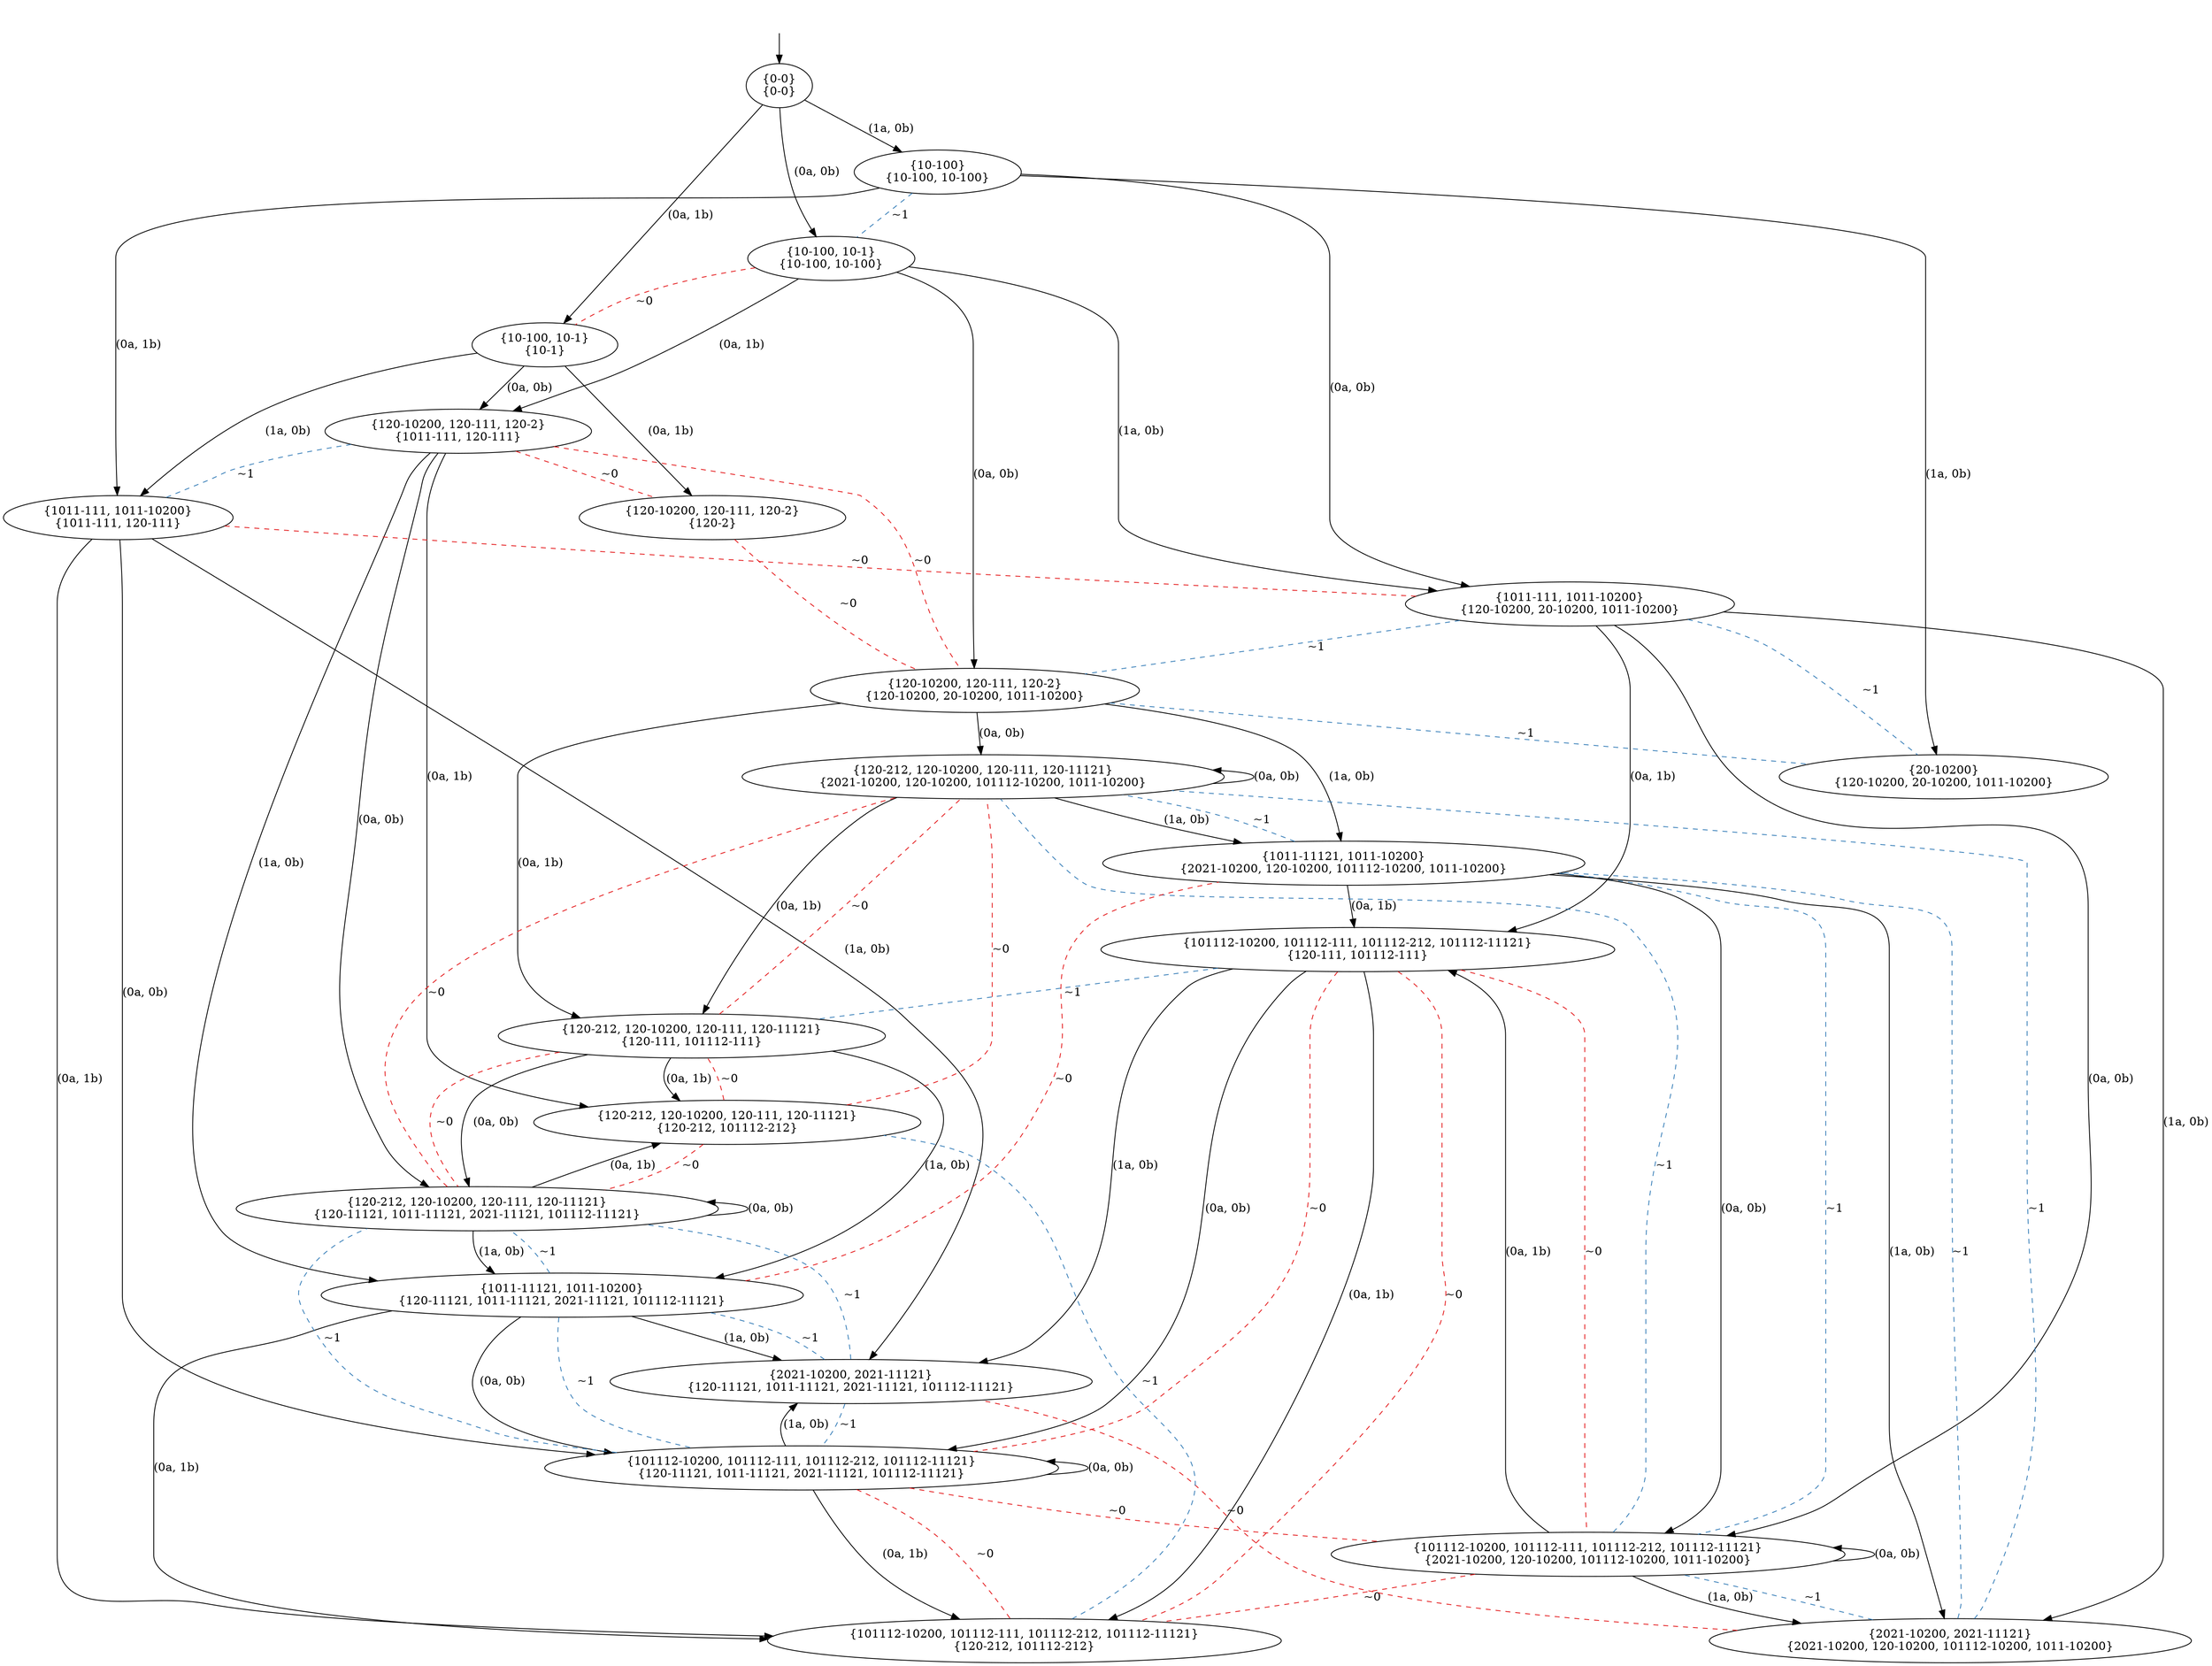 digraph  {
concentrate=False;
nodesep=0.5;
ranksep=0.5;
splines=True;
4643922832 [label="{0-0}\n{0-0}"];
4643922608 [label="{10-100, 10-1}\n{10-100, 10-100}"];
4643923224 [label="{10-100}\n{10-100, 10-100}"];
4643923168 [label="{10-100, 10-1}\n{10-1}"];
4643922496 [label="{120-10200, 120-111, 120-2}\n{120-10200, 20-10200, 1011-10200}"];
4643923896 [label="{1011-111, 1011-10200}\n{120-10200, 20-10200, 1011-10200}"];
4643922048 [label="{120-10200, 120-111, 120-2}\n{1011-111, 120-111}"];
4643923056 [label="{20-10200}\n{120-10200, 20-10200, 1011-10200}"];
4643934392 [label="{1011-111, 1011-10200}\n{1011-111, 120-111}"];
4644199224 [label="{120-10200, 120-111, 120-2}\n{120-2}"];
4644198384 [label="{120-212, 120-10200, 120-111, 120-11121}\n{2021-10200, 120-10200, 101112-10200, 1011-10200}"];
4644198608 [label="{1011-11121, 1011-10200}\n{2021-10200, 120-10200, 101112-10200, 1011-10200}"];
4644198720 [label="{120-212, 120-10200, 120-111, 120-11121}\n{120-111, 101112-111}"];
4644198888 [label="{101112-10200, 101112-111, 101112-212, 101112-11121}\n{2021-10200, 120-10200, 101112-10200, 1011-10200}"];
4644199112 [label="{2021-10200, 2021-11121}\n{2021-10200, 120-10200, 101112-10200, 1011-10200}"];
4644198272 [label="{101112-10200, 101112-111, 101112-212, 101112-11121}\n{120-111, 101112-111}"];
4644198496 [label="{120-212, 120-10200, 120-111, 120-11121}\n{120-11121, 1011-11121, 2021-11121, 101112-11121}"];
4644118088 [label="{1011-11121, 1011-10200}\n{120-11121, 1011-11121, 2021-11121, 101112-11121}"];
4644116856 [label="{120-212, 120-10200, 120-111, 120-11121}\n{120-212, 101112-212}"];
4644229192 [label="{101112-10200, 101112-111, 101112-212, 101112-11121}\n{120-11121, 1011-11121, 2021-11121, 101112-11121}"];
4644356560 [label="{2021-10200, 2021-11121}\n{120-11121, 1011-11121, 2021-11121, 101112-11121}"];
4644356672 [label="{101112-10200, 101112-111, 101112-212, 101112-11121}\n{120-212, 101112-212}"];
hidden [label="", shape=none];
4643922832 -> 4643922608  [action="('0a', '0b')", key="('0a', '0b')", label="(0a, 0b)"];
4643922832 -> 4643923224  [action="('1a', '0b')", key="('1a', '0b')", label="(1a, 0b)"];
4643922832 -> 4643923168  [action="('0a', '1b')", key="('0a', '1b')", label="(0a, 1b)"];
4643922608 -> 4643922496  [action="('0a', '0b')", key="('0a', '0b')", label="(0a, 0b)"];
4643922608 -> 4643923896  [action="('1a', '0b')", key="('1a', '0b')", label="(1a, 0b)"];
4643922608 -> 4643922048  [action="('0a', '1b')", key="('0a', '1b')", label="(0a, 1b)"];
4643922608 -> 4643923168  [arrowhead=none, color=1, colorscheme=set19, constraint=True, key=0, label="~0", style=dashed];
4643923224 -> 4643923896  [action="('0a', '0b')", key="('0a', '0b')", label="(0a, 0b)"];
4643923224 -> 4643923056  [action="('1a', '0b')", key="('1a', '0b')", label="(1a, 0b)"];
4643923224 -> 4643934392  [action="('0a', '1b')", key="('0a', '1b')", label="(0a, 1b)"];
4643923224 -> 4643922608  [arrowhead=none, color=2, colorscheme=set19, constraint=True, key=0, label="~1", style=dashed];
4643923168 -> 4643922048  [action="('0a', '0b')", key="('0a', '0b')", label="(0a, 0b)"];
4643923168 -> 4643934392  [action="('1a', '0b')", key="('1a', '0b')", label="(1a, 0b)"];
4643923168 -> 4644199224  [action="('0a', '1b')", key="('0a', '1b')", label="(0a, 1b)"];
4643922496 -> 4644198384  [action="('0a', '0b')", key="('0a', '0b')", label="(0a, 0b)"];
4643922496 -> 4644198608  [action="('1a', '0b')", key="('1a', '0b')", label="(1a, 0b)"];
4643922496 -> 4644198720  [action="('0a', '1b')", key="('0a', '1b')", label="(0a, 1b)"];
4643922496 -> 4643923056  [arrowhead=none, color=2, colorscheme=set19, constraint=True, key=0, label="~1", style=dashed];
4643923896 -> 4644198888  [action="('0a', '0b')", key="('0a', '0b')", label="(0a, 0b)"];
4643923896 -> 4644199112  [action="('1a', '0b')", key="('1a', '0b')", label="(1a, 0b)"];
4643923896 -> 4644198272  [action="('0a', '1b')", key="('0a', '1b')", label="(0a, 1b)"];
4643923896 -> 4643922496  [arrowhead=none, color=2, colorscheme=set19, constraint=True, key=0, label="~1", style=dashed];
4643923896 -> 4643923056  [arrowhead=none, color=2, colorscheme=set19, constraint=True, key=0, label="~1", style=dashed];
4643922048 -> 4644198496  [action="('0a', '0b')", key="('0a', '0b')", label="(0a, 0b)"];
4643922048 -> 4644118088  [action="('1a', '0b')", key="('1a', '0b')", label="(1a, 0b)"];
4643922048 -> 4644116856  [action="('0a', '1b')", key="('0a', '1b')", label="(0a, 1b)"];
4643922048 -> 4644199224  [arrowhead=none, color=1, colorscheme=set19, constraint=True, key=0, label="~0", style=dashed];
4643922048 -> 4643922496  [arrowhead=none, color=1, colorscheme=set19, constraint=True, key=0, label="~0", style=dashed];
4643922048 -> 4643934392  [arrowhead=none, color=2, colorscheme=set19, constraint=True, key=0, label="~1", style=dashed];
4643934392 -> 4644229192  [action="('0a', '0b')", key="('0a', '0b')", label="(0a, 0b)"];
4643934392 -> 4644356560  [action="('1a', '0b')", key="('1a', '0b')", label="(1a, 0b)"];
4643934392 -> 4644356672  [action="('0a', '1b')", key="('0a', '1b')", label="(0a, 1b)"];
4643934392 -> 4643923896  [arrowhead=none, color=1, colorscheme=set19, constraint=True, key=0, label="~0", style=dashed];
4644199224 -> 4643922496  [arrowhead=none, color=1, colorscheme=set19, constraint=True, key=0, label="~0", style=dashed];
4644198384 -> 4644198384  [action="('0a', '0b')", dir=back, key="('0a', '0b')", label="(0a, 0b)"];
4644198384 -> 4644198608  [action="('1a', '0b')", key="('1a', '0b')", label="(1a, 0b)"];
4644198384 -> 4644198720  [action="('0a', '1b')", key="('0a', '1b')", label="(0a, 1b)"];
4644198608 -> 4644198888  [action="('0a', '0b')", key="('0a', '0b')", label="(0a, 0b)"];
4644198608 -> 4644198888  [arrowhead=none, color=2, colorscheme=set19, constraint=True, key=1, label="~1", style=dashed];
4644198608 -> 4644199112  [action="('1a', '0b')", key="('1a', '0b')", label="(1a, 0b)"];
4644198608 -> 4644198272  [action="('0a', '1b')", key="('0a', '1b')", label="(0a, 1b)"];
4644198608 -> 4644198384  [arrowhead=none, color=2, colorscheme=set19, constraint=True, key=0, label="~1", style=dashed];
4644198720 -> 4644198496  [action="('0a', '0b')", key="('0a', '0b')", label="(0a, 0b)"];
4644198720 -> 4644198496  [arrowhead=none, color=1, colorscheme=set19, constraint=True, key=1, label="~0", style=dashed];
4644198720 -> 4644118088  [action="('1a', '0b')", key="('1a', '0b')", label="(1a, 0b)"];
4644198720 -> 4644116856  [action="('0a', '1b')", key="('0a', '1b')", label="(0a, 1b)"];
4644198720 -> 4644198384  [arrowhead=none, color=1, colorscheme=set19, constraint=True, key=0, label="~0", style=dashed];
4644198888 -> 4644198888  [action="('0a', '0b')", dir=back, key="('0a', '0b')", label="(0a, 0b)"];
4644198888 -> 4644199112  [action="('1a', '0b')", key="('1a', '0b')", label="(1a, 0b)"];
4644198888 -> 4644198272  [action="('0a', '1b')", key="('0a', '1b')", label="(0a, 1b)"];
4644198888 -> 4644356672  [arrowhead=none, color=1, colorscheme=set19, constraint=True, key=0, label="~0", style=dashed];
4644198888 -> 4644198384  [arrowhead=none, color=2, colorscheme=set19, constraint=True, key=0, label="~1", style=dashed];
4644199112 -> 4644356560  [arrowhead=none, color=1, colorscheme=set19, constraint=True, key=0, label="~0", style=dashed];
4644199112 -> 4644198608  [arrowhead=none, color=2, colorscheme=set19, constraint=True, key=0, label="~1", style=dashed];
4644199112 -> 4644198888  [arrowhead=none, color=2, colorscheme=set19, constraint=True, key=0, label="~1", style=dashed];
4644199112 -> 4644198384  [arrowhead=none, color=2, colorscheme=set19, constraint=True, key=0, label="~1", style=dashed];
4644198272 -> 4644229192  [action="('0a', '0b')", key="('0a', '0b')", label="(0a, 0b)"];
4644198272 -> 4644229192  [arrowhead=none, color=1, colorscheme=set19, constraint=True, key=1, label="~0", style=dashed];
4644198272 -> 4644356560  [action="('1a', '0b')", key="('1a', '0b')", label="(1a, 0b)"];
4644198272 -> 4644356672  [action="('0a', '1b')", key="('0a', '1b')", label="(0a, 1b)"];
4644198272 -> 4644356672  [arrowhead=none, color=1, colorscheme=set19, constraint=True, key=1, label="~0", style=dashed];
4644198272 -> 4644198888  [arrowhead=none, color=1, colorscheme=set19, constraint=True, key=0, label="~0", style=dashed];
4644198272 -> 4644198720  [arrowhead=none, color=2, colorscheme=set19, constraint=True, key=0, label="~1", style=dashed];
4644198496 -> 4644198496  [action="('0a', '0b')", dir=back, key="('0a', '0b')", label="(0a, 0b)"];
4644198496 -> 4644118088  [action="('1a', '0b')", key="('1a', '0b')", label="(1a, 0b)"];
4644198496 -> 4644116856  [action="('0a', '1b')", key="('0a', '1b')", label="(0a, 1b)"];
4644198496 -> 4644198384  [arrowhead=none, color=1, colorscheme=set19, constraint=True, key=0, label="~0", style=dashed];
4644118088 -> 4644229192  [action="('0a', '0b')", key="('0a', '0b')", label="(0a, 0b)"];
4644118088 -> 4644229192  [arrowhead=none, color=2, colorscheme=set19, constraint=True, key=1, label="~1", style=dashed];
4644118088 -> 4644356560  [action="('1a', '0b')", key="('1a', '0b')", label="(1a, 0b)"];
4644118088 -> 4644356672  [action="('0a', '1b')", key="('0a', '1b')", label="(0a, 1b)"];
4644118088 -> 4644198608  [arrowhead=none, color=1, colorscheme=set19, constraint=True, key=0, label="~0", style=dashed];
4644118088 -> 4644198496  [arrowhead=none, color=2, colorscheme=set19, constraint=True, key=0, label="~1", style=dashed];
4644116856 -> 4644198720  [arrowhead=none, color=1, colorscheme=set19, constraint=True, key=0, label="~0", style=dashed];
4644116856 -> 4644198496  [arrowhead=none, color=1, colorscheme=set19, constraint=True, key=0, label="~0", style=dashed];
4644116856 -> 4644198384  [arrowhead=none, color=1, colorscheme=set19, constraint=True, key=0, label="~0", style=dashed];
4644229192 -> 4644229192  [action="('0a', '0b')", dir=back, key="('0a', '0b')", label="(0a, 0b)"];
4644229192 -> 4644356560  [action="('1a', '0b')", key="('1a', '0b')", label="(1a, 0b)"];
4644229192 -> 4644356672  [action="('0a', '1b')", key="('0a', '1b')", label="(0a, 1b)"];
4644229192 -> 4644356672  [arrowhead=none, color=1, colorscheme=set19, constraint=True, key=1, label="~0", style=dashed];
4644229192 -> 4644198888  [arrowhead=none, color=1, colorscheme=set19, constraint=True, key=0, label="~0", style=dashed];
4644229192 -> 4644198496  [arrowhead=none, color=2, colorscheme=set19, constraint=True, key=0, label="~1", style=dashed];
4644356560 -> 4644118088  [arrowhead=none, color=2, colorscheme=set19, constraint=True, key=0, label="~1", style=dashed];
4644356560 -> 4644229192  [arrowhead=none, color=2, colorscheme=set19, constraint=True, key=0, label="~1", style=dashed];
4644356560 -> 4644198496  [arrowhead=none, color=2, colorscheme=set19, constraint=True, key=0, label="~1", style=dashed];
4644356672 -> 4644116856  [arrowhead=none, color=2, colorscheme=set19, constraint=True, key=0, label="~1", style=dashed];
hidden -> 4643922832  [key=0];
}
